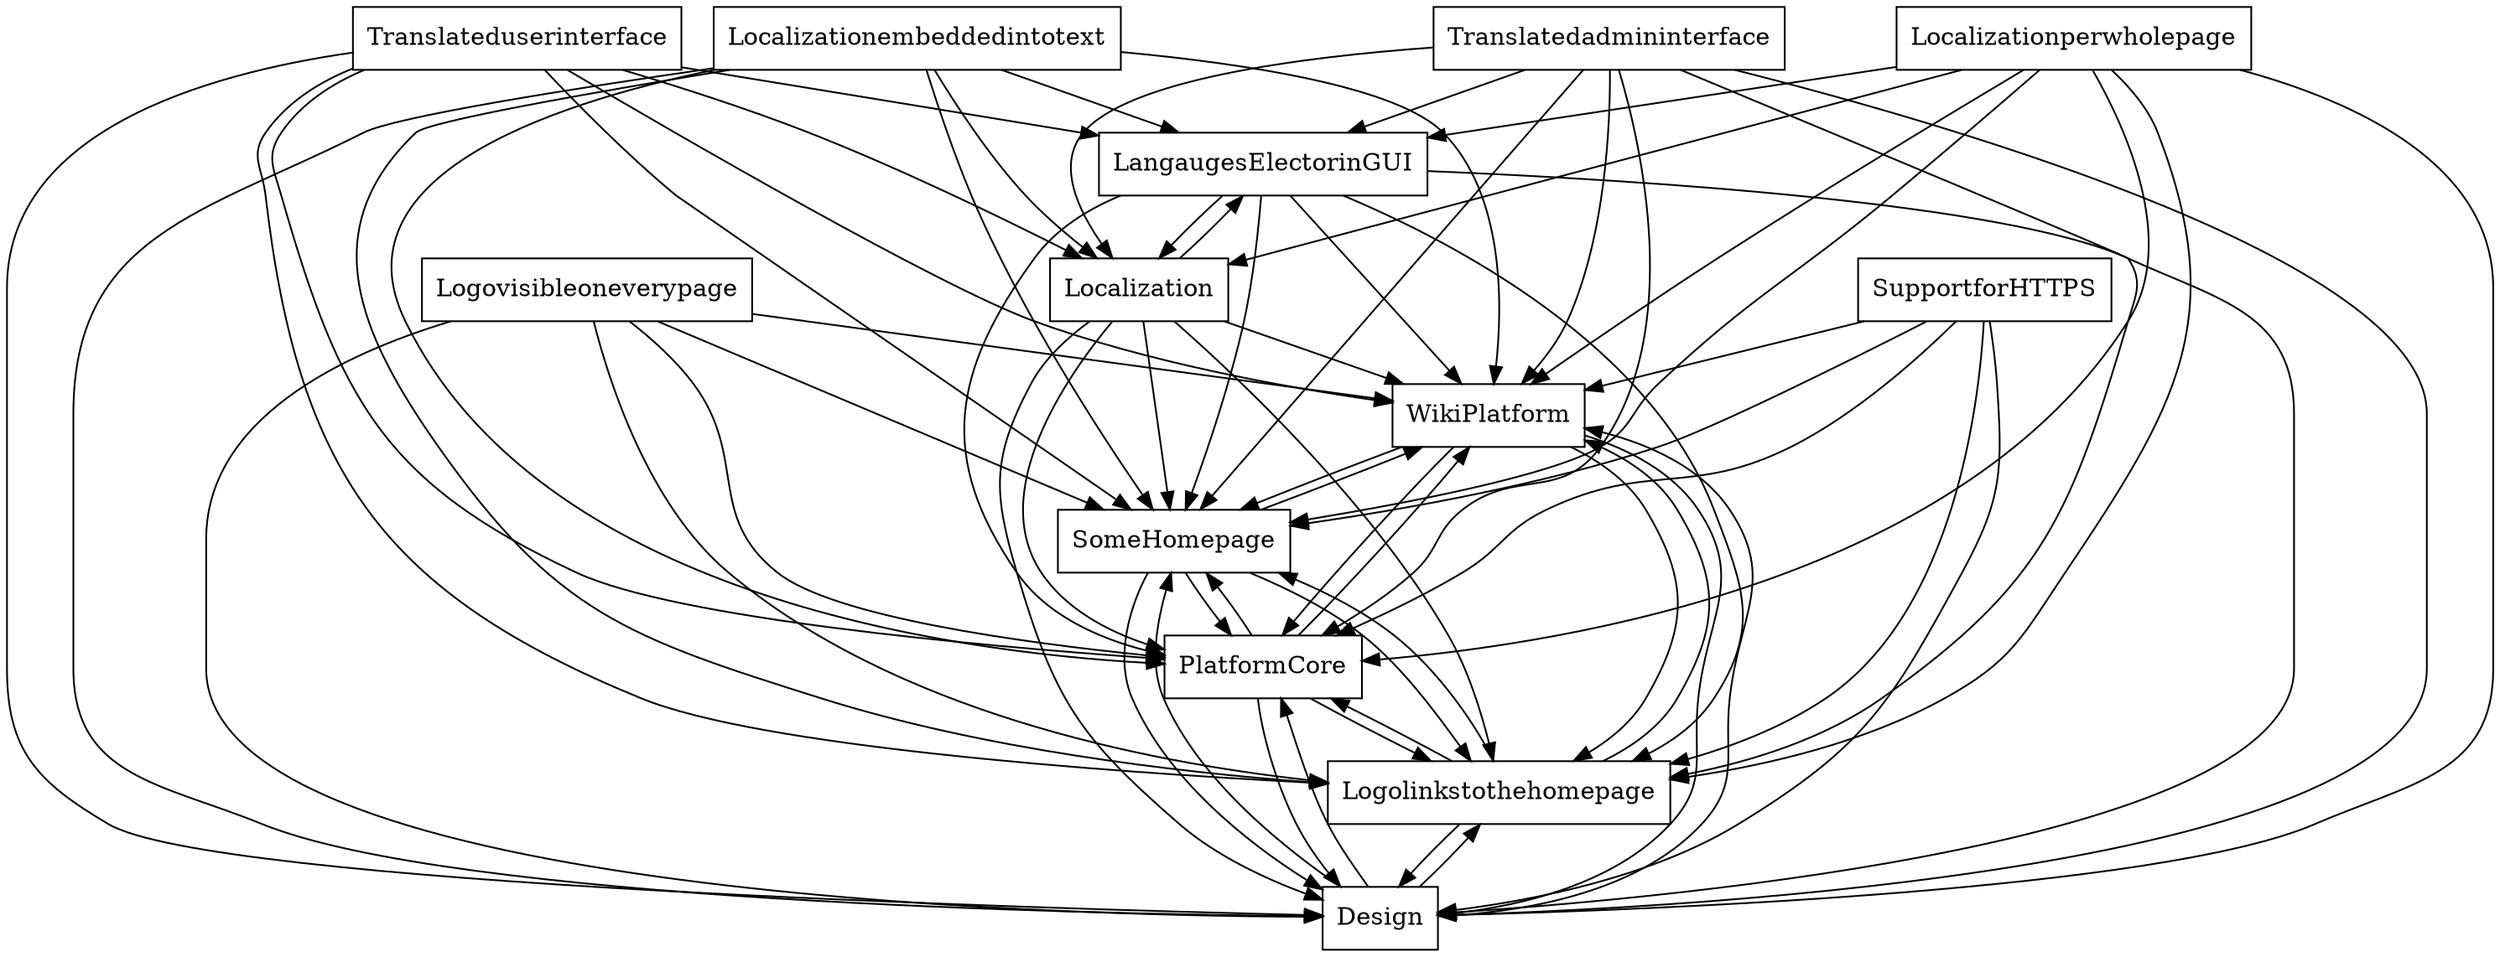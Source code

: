 digraph{
graph [rankdir=TB];
node [shape=box];
edge [arrowhead=normal];
0[label="Logovisibleoneverypage",]
1[label="LangaugesElectorinGUI",]
2[label="Translateduserinterface",]
3[label="WikiPlatform",]
4[label="Localization",]
5[label="SomeHomepage",]
6[label="Localizationembeddedintotext",]
7[label="Design",]
8[label="Localizationperwholepage",]
9[label="SupportforHTTPS",]
10[label="Logolinkstothehomepage",]
11[label="PlatformCore",]
12[label="Translatedadmininterface",]
0->3[label="",]
0->5[label="",]
0->7[label="",]
0->10[label="",]
0->11[label="",]
1->3[label="",]
1->4[label="",]
1->5[label="",]
1->7[label="",]
1->10[label="",]
1->11[label="",]
2->1[label="",]
2->3[label="",]
2->4[label="",]
2->5[label="",]
2->7[label="",]
2->10[label="",]
2->11[label="",]
3->5[label="",]
3->7[label="",]
3->10[label="",]
3->11[label="",]
4->1[label="",]
4->3[label="",]
4->5[label="",]
4->7[label="",]
4->10[label="",]
4->11[label="",]
5->3[label="",]
5->7[label="",]
5->10[label="",]
5->11[label="",]
6->1[label="",]
6->3[label="",]
6->4[label="",]
6->5[label="",]
6->7[label="",]
6->10[label="",]
6->11[label="",]
7->3[label="",]
7->5[label="",]
7->10[label="",]
7->11[label="",]
8->1[label="",]
8->3[label="",]
8->4[label="",]
8->5[label="",]
8->7[label="",]
8->10[label="",]
8->11[label="",]
9->3[label="",]
9->5[label="",]
9->7[label="",]
9->10[label="",]
9->11[label="",]
10->3[label="",]
10->5[label="",]
10->7[label="",]
10->11[label="",]
11->3[label="",]
11->5[label="",]
11->7[label="",]
11->10[label="",]
12->1[label="",]
12->3[label="",]
12->4[label="",]
12->5[label="",]
12->7[label="",]
12->10[label="",]
12->11[label="",]
}
